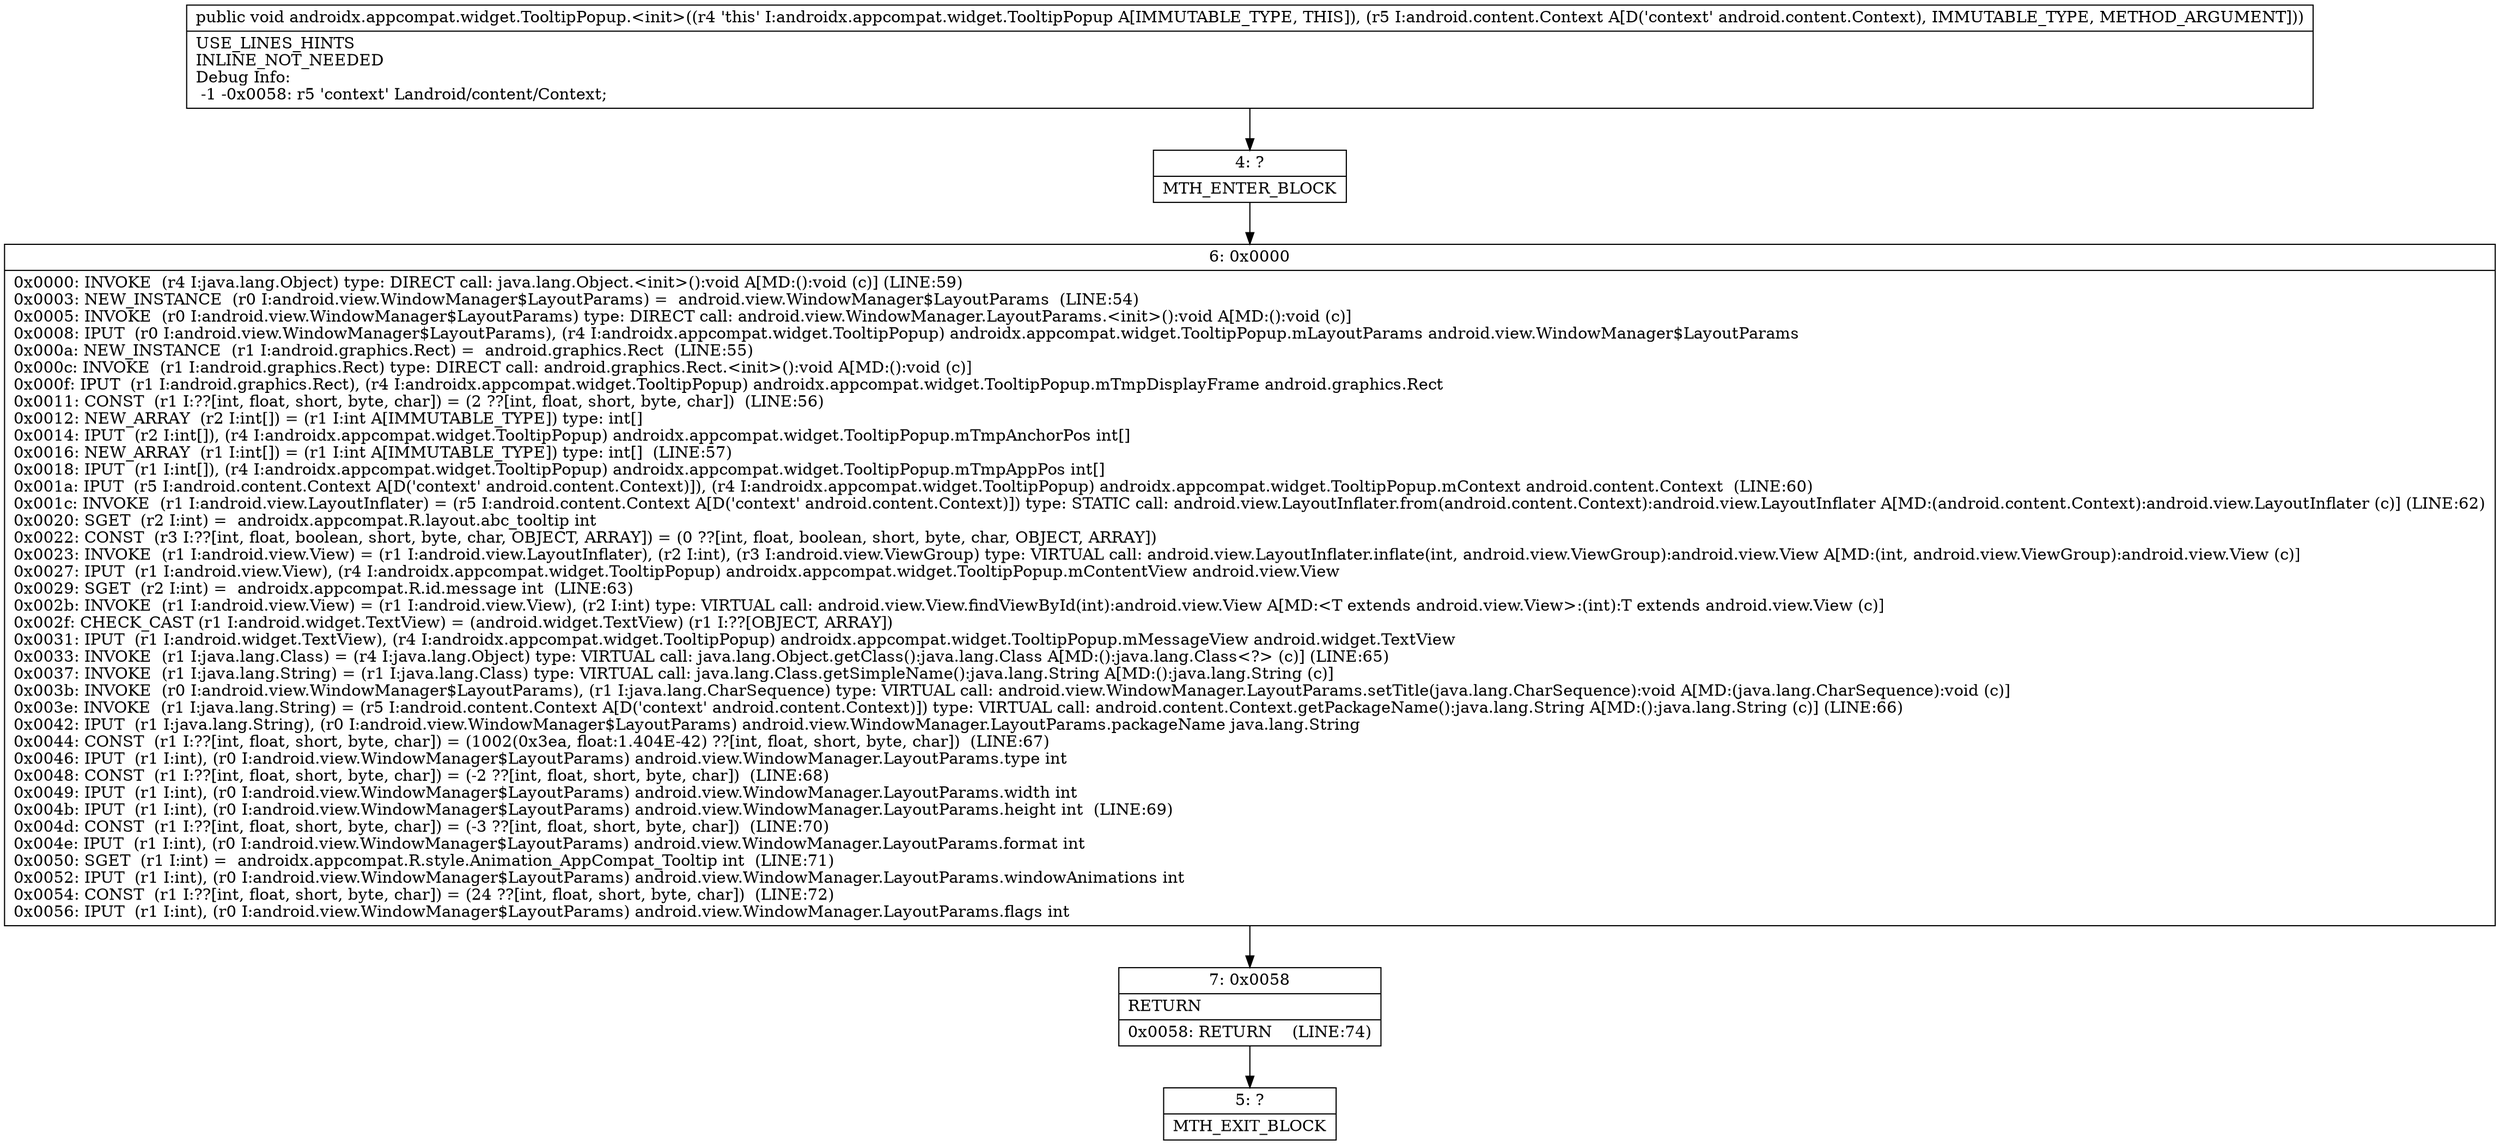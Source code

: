 digraph "CFG forandroidx.appcompat.widget.TooltipPopup.\<init\>(Landroid\/content\/Context;)V" {
Node_4 [shape=record,label="{4\:\ ?|MTH_ENTER_BLOCK\l}"];
Node_6 [shape=record,label="{6\:\ 0x0000|0x0000: INVOKE  (r4 I:java.lang.Object) type: DIRECT call: java.lang.Object.\<init\>():void A[MD:():void (c)] (LINE:59)\l0x0003: NEW_INSTANCE  (r0 I:android.view.WindowManager$LayoutParams) =  android.view.WindowManager$LayoutParams  (LINE:54)\l0x0005: INVOKE  (r0 I:android.view.WindowManager$LayoutParams) type: DIRECT call: android.view.WindowManager.LayoutParams.\<init\>():void A[MD:():void (c)]\l0x0008: IPUT  (r0 I:android.view.WindowManager$LayoutParams), (r4 I:androidx.appcompat.widget.TooltipPopup) androidx.appcompat.widget.TooltipPopup.mLayoutParams android.view.WindowManager$LayoutParams \l0x000a: NEW_INSTANCE  (r1 I:android.graphics.Rect) =  android.graphics.Rect  (LINE:55)\l0x000c: INVOKE  (r1 I:android.graphics.Rect) type: DIRECT call: android.graphics.Rect.\<init\>():void A[MD:():void (c)]\l0x000f: IPUT  (r1 I:android.graphics.Rect), (r4 I:androidx.appcompat.widget.TooltipPopup) androidx.appcompat.widget.TooltipPopup.mTmpDisplayFrame android.graphics.Rect \l0x0011: CONST  (r1 I:??[int, float, short, byte, char]) = (2 ??[int, float, short, byte, char])  (LINE:56)\l0x0012: NEW_ARRAY  (r2 I:int[]) = (r1 I:int A[IMMUTABLE_TYPE]) type: int[] \l0x0014: IPUT  (r2 I:int[]), (r4 I:androidx.appcompat.widget.TooltipPopup) androidx.appcompat.widget.TooltipPopup.mTmpAnchorPos int[] \l0x0016: NEW_ARRAY  (r1 I:int[]) = (r1 I:int A[IMMUTABLE_TYPE]) type: int[]  (LINE:57)\l0x0018: IPUT  (r1 I:int[]), (r4 I:androidx.appcompat.widget.TooltipPopup) androidx.appcompat.widget.TooltipPopup.mTmpAppPos int[] \l0x001a: IPUT  (r5 I:android.content.Context A[D('context' android.content.Context)]), (r4 I:androidx.appcompat.widget.TooltipPopup) androidx.appcompat.widget.TooltipPopup.mContext android.content.Context  (LINE:60)\l0x001c: INVOKE  (r1 I:android.view.LayoutInflater) = (r5 I:android.content.Context A[D('context' android.content.Context)]) type: STATIC call: android.view.LayoutInflater.from(android.content.Context):android.view.LayoutInflater A[MD:(android.content.Context):android.view.LayoutInflater (c)] (LINE:62)\l0x0020: SGET  (r2 I:int) =  androidx.appcompat.R.layout.abc_tooltip int \l0x0022: CONST  (r3 I:??[int, float, boolean, short, byte, char, OBJECT, ARRAY]) = (0 ??[int, float, boolean, short, byte, char, OBJECT, ARRAY]) \l0x0023: INVOKE  (r1 I:android.view.View) = (r1 I:android.view.LayoutInflater), (r2 I:int), (r3 I:android.view.ViewGroup) type: VIRTUAL call: android.view.LayoutInflater.inflate(int, android.view.ViewGroup):android.view.View A[MD:(int, android.view.ViewGroup):android.view.View (c)]\l0x0027: IPUT  (r1 I:android.view.View), (r4 I:androidx.appcompat.widget.TooltipPopup) androidx.appcompat.widget.TooltipPopup.mContentView android.view.View \l0x0029: SGET  (r2 I:int) =  androidx.appcompat.R.id.message int  (LINE:63)\l0x002b: INVOKE  (r1 I:android.view.View) = (r1 I:android.view.View), (r2 I:int) type: VIRTUAL call: android.view.View.findViewById(int):android.view.View A[MD:\<T extends android.view.View\>:(int):T extends android.view.View (c)]\l0x002f: CHECK_CAST (r1 I:android.widget.TextView) = (android.widget.TextView) (r1 I:??[OBJECT, ARRAY]) \l0x0031: IPUT  (r1 I:android.widget.TextView), (r4 I:androidx.appcompat.widget.TooltipPopup) androidx.appcompat.widget.TooltipPopup.mMessageView android.widget.TextView \l0x0033: INVOKE  (r1 I:java.lang.Class) = (r4 I:java.lang.Object) type: VIRTUAL call: java.lang.Object.getClass():java.lang.Class A[MD:():java.lang.Class\<?\> (c)] (LINE:65)\l0x0037: INVOKE  (r1 I:java.lang.String) = (r1 I:java.lang.Class) type: VIRTUAL call: java.lang.Class.getSimpleName():java.lang.String A[MD:():java.lang.String (c)]\l0x003b: INVOKE  (r0 I:android.view.WindowManager$LayoutParams), (r1 I:java.lang.CharSequence) type: VIRTUAL call: android.view.WindowManager.LayoutParams.setTitle(java.lang.CharSequence):void A[MD:(java.lang.CharSequence):void (c)]\l0x003e: INVOKE  (r1 I:java.lang.String) = (r5 I:android.content.Context A[D('context' android.content.Context)]) type: VIRTUAL call: android.content.Context.getPackageName():java.lang.String A[MD:():java.lang.String (c)] (LINE:66)\l0x0042: IPUT  (r1 I:java.lang.String), (r0 I:android.view.WindowManager$LayoutParams) android.view.WindowManager.LayoutParams.packageName java.lang.String \l0x0044: CONST  (r1 I:??[int, float, short, byte, char]) = (1002(0x3ea, float:1.404E\-42) ??[int, float, short, byte, char])  (LINE:67)\l0x0046: IPUT  (r1 I:int), (r0 I:android.view.WindowManager$LayoutParams) android.view.WindowManager.LayoutParams.type int \l0x0048: CONST  (r1 I:??[int, float, short, byte, char]) = (\-2 ??[int, float, short, byte, char])  (LINE:68)\l0x0049: IPUT  (r1 I:int), (r0 I:android.view.WindowManager$LayoutParams) android.view.WindowManager.LayoutParams.width int \l0x004b: IPUT  (r1 I:int), (r0 I:android.view.WindowManager$LayoutParams) android.view.WindowManager.LayoutParams.height int  (LINE:69)\l0x004d: CONST  (r1 I:??[int, float, short, byte, char]) = (\-3 ??[int, float, short, byte, char])  (LINE:70)\l0x004e: IPUT  (r1 I:int), (r0 I:android.view.WindowManager$LayoutParams) android.view.WindowManager.LayoutParams.format int \l0x0050: SGET  (r1 I:int) =  androidx.appcompat.R.style.Animation_AppCompat_Tooltip int  (LINE:71)\l0x0052: IPUT  (r1 I:int), (r0 I:android.view.WindowManager$LayoutParams) android.view.WindowManager.LayoutParams.windowAnimations int \l0x0054: CONST  (r1 I:??[int, float, short, byte, char]) = (24 ??[int, float, short, byte, char])  (LINE:72)\l0x0056: IPUT  (r1 I:int), (r0 I:android.view.WindowManager$LayoutParams) android.view.WindowManager.LayoutParams.flags int \l}"];
Node_7 [shape=record,label="{7\:\ 0x0058|RETURN\l|0x0058: RETURN    (LINE:74)\l}"];
Node_5 [shape=record,label="{5\:\ ?|MTH_EXIT_BLOCK\l}"];
MethodNode[shape=record,label="{public void androidx.appcompat.widget.TooltipPopup.\<init\>((r4 'this' I:androidx.appcompat.widget.TooltipPopup A[IMMUTABLE_TYPE, THIS]), (r5 I:android.content.Context A[D('context' android.content.Context), IMMUTABLE_TYPE, METHOD_ARGUMENT]))  | USE_LINES_HINTS\lINLINE_NOT_NEEDED\lDebug Info:\l  \-1 \-0x0058: r5 'context' Landroid\/content\/Context;\l}"];
MethodNode -> Node_4;Node_4 -> Node_6;
Node_6 -> Node_7;
Node_7 -> Node_5;
}

